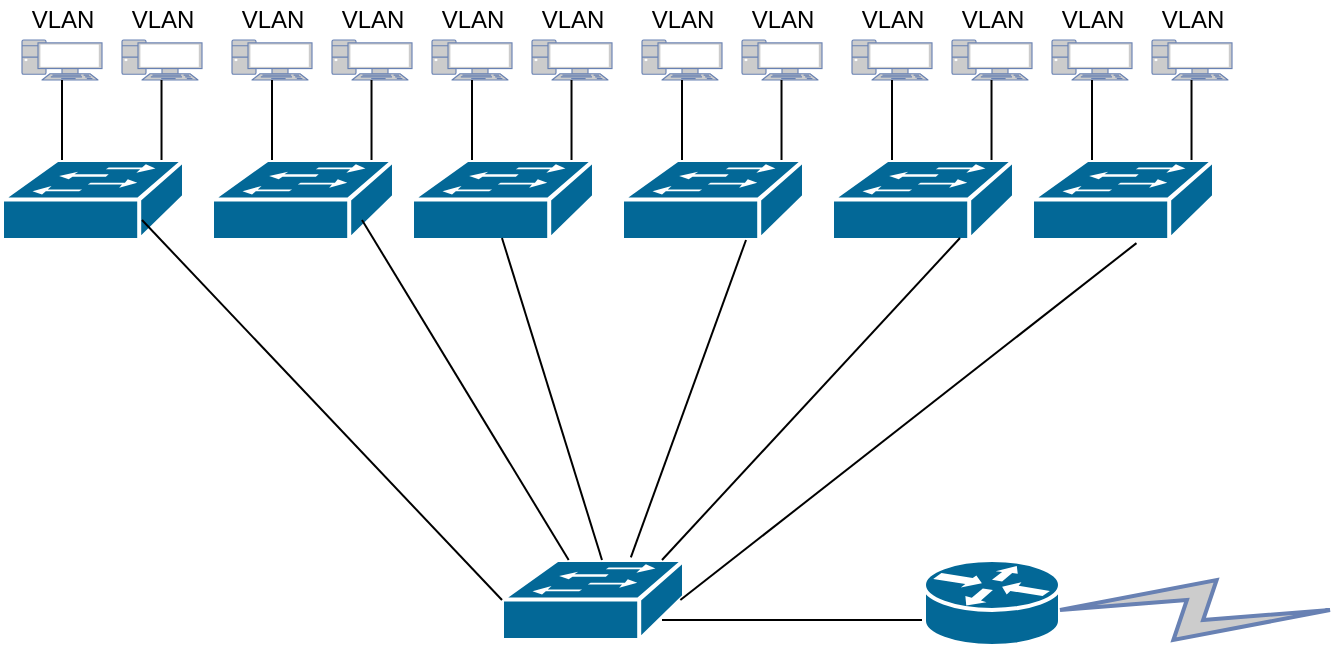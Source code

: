 <mxfile version="12.8.5" type="github">
  <diagram id="GbwHnD-b7ZU8oAO2V3ko" name="Page-1">
    <mxGraphModel dx="1666" dy="771" grid="1" gridSize="10" guides="1" tooltips="1" connect="1" arrows="1" fold="1" page="1" pageScale="1" pageWidth="850" pageHeight="1100" math="0" shadow="0">
      <root>
        <mxCell id="0" />
        <mxCell id="1" parent="0" />
        <mxCell id="EAP7nbtq2uLV0nLtH29_-1" value="" style="shape=mxgraph.cisco.switches.workgroup_switch;html=1;pointerEvents=1;dashed=0;fillColor=#036897;strokeColor=#ffffff;strokeWidth=2;verticalLabelPosition=bottom;verticalAlign=top;align=center;outlineConnect=0;" parent="1" vertex="1">
          <mxGeometry x="20" y="350" width="91" height="40" as="geometry" />
        </mxCell>
        <mxCell id="EAP7nbtq2uLV0nLtH29_-2" value="" style="fontColor=#0066CC;verticalAlign=top;verticalLabelPosition=bottom;labelPosition=center;align=center;html=1;outlineConnect=0;fillColor=#CCCCCC;strokeColor=#6881B3;gradientColor=none;gradientDirection=north;strokeWidth=2;shape=mxgraph.networks.pc;" parent="1" vertex="1">
          <mxGeometry x="30" y="290" width="40" height="20" as="geometry" />
        </mxCell>
        <mxCell id="EAP7nbtq2uLV0nLtH29_-3" value="" style="fontColor=#0066CC;verticalAlign=top;verticalLabelPosition=bottom;labelPosition=center;align=center;html=1;outlineConnect=0;fillColor=#CCCCCC;strokeColor=#6881B3;gradientColor=none;gradientDirection=north;strokeWidth=2;shape=mxgraph.networks.pc;" parent="1" vertex="1">
          <mxGeometry x="80" y="290" width="40" height="20" as="geometry" />
        </mxCell>
        <mxCell id="M5She6nAlUnKsvVRVkDN-1" value="" style="endArrow=none;html=1;" edge="1" parent="1">
          <mxGeometry width="50" height="50" relative="1" as="geometry">
            <mxPoint x="99.76" y="350" as="sourcePoint" />
            <mxPoint x="99.76" y="310" as="targetPoint" />
          </mxGeometry>
        </mxCell>
        <mxCell id="M5She6nAlUnKsvVRVkDN-2" value="" style="endArrow=none;html=1;" edge="1" parent="1">
          <mxGeometry width="50" height="50" relative="1" as="geometry">
            <mxPoint x="50" y="350" as="sourcePoint" />
            <mxPoint x="50" y="310" as="targetPoint" />
          </mxGeometry>
        </mxCell>
        <mxCell id="M5She6nAlUnKsvVRVkDN-3" value="VLAN" style="text;html=1;resizable=0;autosize=1;align=center;verticalAlign=middle;points=[];fillColor=none;strokeColor=none;rounded=0;" vertex="1" parent="1">
          <mxGeometry x="25" y="270" width="50" height="20" as="geometry" />
        </mxCell>
        <mxCell id="M5She6nAlUnKsvVRVkDN-4" value="VLAN" style="text;html=1;resizable=0;autosize=1;align=center;verticalAlign=middle;points=[];fillColor=none;strokeColor=none;rounded=0;" vertex="1" parent="1">
          <mxGeometry x="75" y="270" width="50" height="20" as="geometry" />
        </mxCell>
        <mxCell id="M5She6nAlUnKsvVRVkDN-5" value="" style="shape=mxgraph.cisco.switches.workgroup_switch;html=1;pointerEvents=1;dashed=0;fillColor=#036897;strokeColor=#ffffff;strokeWidth=2;verticalLabelPosition=bottom;verticalAlign=top;align=center;outlineConnect=0;" vertex="1" parent="1">
          <mxGeometry x="125" y="350" width="91" height="40" as="geometry" />
        </mxCell>
        <mxCell id="M5She6nAlUnKsvVRVkDN-6" value="" style="fontColor=#0066CC;verticalAlign=top;verticalLabelPosition=bottom;labelPosition=center;align=center;html=1;outlineConnect=0;fillColor=#CCCCCC;strokeColor=#6881B3;gradientColor=none;gradientDirection=north;strokeWidth=2;shape=mxgraph.networks.pc;" vertex="1" parent="1">
          <mxGeometry x="135" y="290" width="40" height="20" as="geometry" />
        </mxCell>
        <mxCell id="M5She6nAlUnKsvVRVkDN-7" value="" style="fontColor=#0066CC;verticalAlign=top;verticalLabelPosition=bottom;labelPosition=center;align=center;html=1;outlineConnect=0;fillColor=#CCCCCC;strokeColor=#6881B3;gradientColor=none;gradientDirection=north;strokeWidth=2;shape=mxgraph.networks.pc;" vertex="1" parent="1">
          <mxGeometry x="185" y="290" width="40" height="20" as="geometry" />
        </mxCell>
        <mxCell id="M5She6nAlUnKsvVRVkDN-8" value="" style="endArrow=none;html=1;" edge="1" parent="1">
          <mxGeometry width="50" height="50" relative="1" as="geometry">
            <mxPoint x="204.76" y="350" as="sourcePoint" />
            <mxPoint x="204.76" y="310" as="targetPoint" />
          </mxGeometry>
        </mxCell>
        <mxCell id="M5She6nAlUnKsvVRVkDN-9" value="" style="endArrow=none;html=1;" edge="1" parent="1">
          <mxGeometry width="50" height="50" relative="1" as="geometry">
            <mxPoint x="155" y="350" as="sourcePoint" />
            <mxPoint x="155" y="310" as="targetPoint" />
          </mxGeometry>
        </mxCell>
        <mxCell id="M5She6nAlUnKsvVRVkDN-10" value="VLAN" style="text;html=1;resizable=0;autosize=1;align=center;verticalAlign=middle;points=[];fillColor=none;strokeColor=none;rounded=0;" vertex="1" parent="1">
          <mxGeometry x="130" y="270" width="50" height="20" as="geometry" />
        </mxCell>
        <mxCell id="M5She6nAlUnKsvVRVkDN-11" value="VLAN" style="text;html=1;resizable=0;autosize=1;align=center;verticalAlign=middle;points=[];fillColor=none;strokeColor=none;rounded=0;" vertex="1" parent="1">
          <mxGeometry x="180" y="270" width="50" height="20" as="geometry" />
        </mxCell>
        <mxCell id="M5She6nAlUnKsvVRVkDN-12" value="" style="shape=mxgraph.cisco.switches.workgroup_switch;html=1;pointerEvents=1;dashed=0;fillColor=#036897;strokeColor=#ffffff;strokeWidth=2;verticalLabelPosition=bottom;verticalAlign=top;align=center;outlineConnect=0;" vertex="1" parent="1">
          <mxGeometry x="225" y="350" width="91" height="40" as="geometry" />
        </mxCell>
        <mxCell id="M5She6nAlUnKsvVRVkDN-13" value="" style="fontColor=#0066CC;verticalAlign=top;verticalLabelPosition=bottom;labelPosition=center;align=center;html=1;outlineConnect=0;fillColor=#CCCCCC;strokeColor=#6881B3;gradientColor=none;gradientDirection=north;strokeWidth=2;shape=mxgraph.networks.pc;" vertex="1" parent="1">
          <mxGeometry x="235" y="290" width="40" height="20" as="geometry" />
        </mxCell>
        <mxCell id="M5She6nAlUnKsvVRVkDN-14" value="" style="fontColor=#0066CC;verticalAlign=top;verticalLabelPosition=bottom;labelPosition=center;align=center;html=1;outlineConnect=0;fillColor=#CCCCCC;strokeColor=#6881B3;gradientColor=none;gradientDirection=north;strokeWidth=2;shape=mxgraph.networks.pc;" vertex="1" parent="1">
          <mxGeometry x="285" y="290" width="40" height="20" as="geometry" />
        </mxCell>
        <mxCell id="M5She6nAlUnKsvVRVkDN-15" value="" style="endArrow=none;html=1;" edge="1" parent="1">
          <mxGeometry width="50" height="50" relative="1" as="geometry">
            <mxPoint x="304.76" y="350" as="sourcePoint" />
            <mxPoint x="304.76" y="310" as="targetPoint" />
          </mxGeometry>
        </mxCell>
        <mxCell id="M5She6nAlUnKsvVRVkDN-16" value="" style="endArrow=none;html=1;" edge="1" parent="1">
          <mxGeometry width="50" height="50" relative="1" as="geometry">
            <mxPoint x="255" y="350" as="sourcePoint" />
            <mxPoint x="255" y="310" as="targetPoint" />
          </mxGeometry>
        </mxCell>
        <mxCell id="M5She6nAlUnKsvVRVkDN-17" value="VLAN" style="text;html=1;resizable=0;autosize=1;align=center;verticalAlign=middle;points=[];fillColor=none;strokeColor=none;rounded=0;" vertex="1" parent="1">
          <mxGeometry x="230" y="270" width="50" height="20" as="geometry" />
        </mxCell>
        <mxCell id="M5She6nAlUnKsvVRVkDN-18" value="VLAN" style="text;html=1;resizable=0;autosize=1;align=center;verticalAlign=middle;points=[];fillColor=none;strokeColor=none;rounded=0;" vertex="1" parent="1">
          <mxGeometry x="280" y="270" width="50" height="20" as="geometry" />
        </mxCell>
        <mxCell id="M5She6nAlUnKsvVRVkDN-19" value="" style="shape=mxgraph.cisco.switches.workgroup_switch;html=1;pointerEvents=1;dashed=0;fillColor=#036897;strokeColor=#ffffff;strokeWidth=2;verticalLabelPosition=bottom;verticalAlign=top;align=center;outlineConnect=0;" vertex="1" parent="1">
          <mxGeometry x="330" y="350" width="91" height="40" as="geometry" />
        </mxCell>
        <mxCell id="M5She6nAlUnKsvVRVkDN-20" value="" style="fontColor=#0066CC;verticalAlign=top;verticalLabelPosition=bottom;labelPosition=center;align=center;html=1;outlineConnect=0;fillColor=#CCCCCC;strokeColor=#6881B3;gradientColor=none;gradientDirection=north;strokeWidth=2;shape=mxgraph.networks.pc;" vertex="1" parent="1">
          <mxGeometry x="340" y="290" width="40" height="20" as="geometry" />
        </mxCell>
        <mxCell id="M5She6nAlUnKsvVRVkDN-21" value="" style="fontColor=#0066CC;verticalAlign=top;verticalLabelPosition=bottom;labelPosition=center;align=center;html=1;outlineConnect=0;fillColor=#CCCCCC;strokeColor=#6881B3;gradientColor=none;gradientDirection=north;strokeWidth=2;shape=mxgraph.networks.pc;" vertex="1" parent="1">
          <mxGeometry x="390" y="290" width="40" height="20" as="geometry" />
        </mxCell>
        <mxCell id="M5She6nAlUnKsvVRVkDN-22" value="" style="endArrow=none;html=1;" edge="1" parent="1">
          <mxGeometry width="50" height="50" relative="1" as="geometry">
            <mxPoint x="409.76" y="350" as="sourcePoint" />
            <mxPoint x="409.76" y="310" as="targetPoint" />
          </mxGeometry>
        </mxCell>
        <mxCell id="M5She6nAlUnKsvVRVkDN-23" value="" style="endArrow=none;html=1;" edge="1" parent="1">
          <mxGeometry width="50" height="50" relative="1" as="geometry">
            <mxPoint x="360" y="350" as="sourcePoint" />
            <mxPoint x="360" y="310" as="targetPoint" />
          </mxGeometry>
        </mxCell>
        <mxCell id="M5She6nAlUnKsvVRVkDN-24" value="VLAN" style="text;html=1;resizable=0;autosize=1;align=center;verticalAlign=middle;points=[];fillColor=none;strokeColor=none;rounded=0;" vertex="1" parent="1">
          <mxGeometry x="335" y="270" width="50" height="20" as="geometry" />
        </mxCell>
        <mxCell id="M5She6nAlUnKsvVRVkDN-25" value="VLAN" style="text;html=1;resizable=0;autosize=1;align=center;verticalAlign=middle;points=[];fillColor=none;strokeColor=none;rounded=0;" vertex="1" parent="1">
          <mxGeometry x="385" y="270" width="50" height="20" as="geometry" />
        </mxCell>
        <mxCell id="M5She6nAlUnKsvVRVkDN-26" value="" style="shape=mxgraph.cisco.switches.workgroup_switch;html=1;pointerEvents=1;dashed=0;fillColor=#036897;strokeColor=#ffffff;strokeWidth=2;verticalLabelPosition=bottom;verticalAlign=top;align=center;outlineConnect=0;" vertex="1" parent="1">
          <mxGeometry x="435" y="350" width="91" height="40" as="geometry" />
        </mxCell>
        <mxCell id="M5She6nAlUnKsvVRVkDN-27" value="" style="fontColor=#0066CC;verticalAlign=top;verticalLabelPosition=bottom;labelPosition=center;align=center;html=1;outlineConnect=0;fillColor=#CCCCCC;strokeColor=#6881B3;gradientColor=none;gradientDirection=north;strokeWidth=2;shape=mxgraph.networks.pc;" vertex="1" parent="1">
          <mxGeometry x="445" y="290" width="40" height="20" as="geometry" />
        </mxCell>
        <mxCell id="M5She6nAlUnKsvVRVkDN-28" value="" style="fontColor=#0066CC;verticalAlign=top;verticalLabelPosition=bottom;labelPosition=center;align=center;html=1;outlineConnect=0;fillColor=#CCCCCC;strokeColor=#6881B3;gradientColor=none;gradientDirection=north;strokeWidth=2;shape=mxgraph.networks.pc;" vertex="1" parent="1">
          <mxGeometry x="495" y="290" width="40" height="20" as="geometry" />
        </mxCell>
        <mxCell id="M5She6nAlUnKsvVRVkDN-29" value="" style="endArrow=none;html=1;" edge="1" parent="1">
          <mxGeometry width="50" height="50" relative="1" as="geometry">
            <mxPoint x="514.76" y="350" as="sourcePoint" />
            <mxPoint x="514.76" y="310" as="targetPoint" />
          </mxGeometry>
        </mxCell>
        <mxCell id="M5She6nAlUnKsvVRVkDN-30" value="" style="endArrow=none;html=1;" edge="1" parent="1">
          <mxGeometry width="50" height="50" relative="1" as="geometry">
            <mxPoint x="465" y="350" as="sourcePoint" />
            <mxPoint x="465" y="310" as="targetPoint" />
          </mxGeometry>
        </mxCell>
        <mxCell id="M5She6nAlUnKsvVRVkDN-31" value="VLAN" style="text;html=1;resizable=0;autosize=1;align=center;verticalAlign=middle;points=[];fillColor=none;strokeColor=none;rounded=0;" vertex="1" parent="1">
          <mxGeometry x="440" y="270" width="50" height="20" as="geometry" />
        </mxCell>
        <mxCell id="M5She6nAlUnKsvVRVkDN-32" value="VLAN" style="text;html=1;resizable=0;autosize=1;align=center;verticalAlign=middle;points=[];fillColor=none;strokeColor=none;rounded=0;" vertex="1" parent="1">
          <mxGeometry x="490" y="270" width="50" height="20" as="geometry" />
        </mxCell>
        <mxCell id="M5She6nAlUnKsvVRVkDN-33" value="" style="shape=mxgraph.cisco.switches.workgroup_switch;html=1;pointerEvents=1;dashed=0;fillColor=#036897;strokeColor=#ffffff;strokeWidth=2;verticalLabelPosition=bottom;verticalAlign=top;align=center;outlineConnect=0;" vertex="1" parent="1">
          <mxGeometry x="535" y="350" width="91" height="40" as="geometry" />
        </mxCell>
        <mxCell id="M5She6nAlUnKsvVRVkDN-34" value="" style="fontColor=#0066CC;verticalAlign=top;verticalLabelPosition=bottom;labelPosition=center;align=center;html=1;outlineConnect=0;fillColor=#CCCCCC;strokeColor=#6881B3;gradientColor=none;gradientDirection=north;strokeWidth=2;shape=mxgraph.networks.pc;" vertex="1" parent="1">
          <mxGeometry x="545" y="290" width="40" height="20" as="geometry" />
        </mxCell>
        <mxCell id="M5She6nAlUnKsvVRVkDN-35" value="" style="fontColor=#0066CC;verticalAlign=top;verticalLabelPosition=bottom;labelPosition=center;align=center;html=1;outlineConnect=0;fillColor=#CCCCCC;strokeColor=#6881B3;gradientColor=none;gradientDirection=north;strokeWidth=2;shape=mxgraph.networks.pc;" vertex="1" parent="1">
          <mxGeometry x="595" y="290" width="40" height="20" as="geometry" />
        </mxCell>
        <mxCell id="M5She6nAlUnKsvVRVkDN-36" value="" style="endArrow=none;html=1;" edge="1" parent="1">
          <mxGeometry width="50" height="50" relative="1" as="geometry">
            <mxPoint x="614.76" y="350" as="sourcePoint" />
            <mxPoint x="614.76" y="310" as="targetPoint" />
          </mxGeometry>
        </mxCell>
        <mxCell id="M5She6nAlUnKsvVRVkDN-37" value="" style="endArrow=none;html=1;" edge="1" parent="1">
          <mxGeometry width="50" height="50" relative="1" as="geometry">
            <mxPoint x="565" y="350" as="sourcePoint" />
            <mxPoint x="565" y="310" as="targetPoint" />
          </mxGeometry>
        </mxCell>
        <mxCell id="M5She6nAlUnKsvVRVkDN-38" value="VLAN" style="text;html=1;resizable=0;autosize=1;align=center;verticalAlign=middle;points=[];fillColor=none;strokeColor=none;rounded=0;" vertex="1" parent="1">
          <mxGeometry x="540" y="270" width="50" height="20" as="geometry" />
        </mxCell>
        <mxCell id="M5She6nAlUnKsvVRVkDN-39" value="VLAN" style="text;html=1;resizable=0;autosize=1;align=center;verticalAlign=middle;points=[];fillColor=none;strokeColor=none;rounded=0;" vertex="1" parent="1">
          <mxGeometry x="590" y="270" width="50" height="20" as="geometry" />
        </mxCell>
        <mxCell id="M5She6nAlUnKsvVRVkDN-40" value="" style="shape=mxgraph.cisco.switches.workgroup_switch;html=1;pointerEvents=1;dashed=0;fillColor=#036897;strokeColor=#ffffff;strokeWidth=2;verticalLabelPosition=bottom;verticalAlign=top;align=center;outlineConnect=0;" vertex="1" parent="1">
          <mxGeometry x="270" y="550" width="91" height="40" as="geometry" />
        </mxCell>
        <mxCell id="M5She6nAlUnKsvVRVkDN-41" value="" style="shape=mxgraph.cisco.routers.router;html=1;pointerEvents=1;dashed=0;fillColor=#036897;strokeColor=#ffffff;strokeWidth=2;verticalLabelPosition=bottom;verticalAlign=top;align=center;outlineConnect=0;" vertex="1" parent="1">
          <mxGeometry x="481" y="550" width="68" height="43" as="geometry" />
        </mxCell>
        <mxCell id="M5She6nAlUnKsvVRVkDN-42" value="" style="endArrow=none;html=1;entryX=0.574;entryY=1.039;entryDx=0;entryDy=0;entryPerimeter=0;exitX=0.98;exitY=0.5;exitDx=0;exitDy=0;exitPerimeter=0;" edge="1" parent="1" source="M5She6nAlUnKsvVRVkDN-40" target="M5She6nAlUnKsvVRVkDN-33">
          <mxGeometry width="50" height="50" relative="1" as="geometry">
            <mxPoint x="370" y="560" as="sourcePoint" />
            <mxPoint x="411" y="500" as="targetPoint" />
          </mxGeometry>
        </mxCell>
        <mxCell id="M5She6nAlUnKsvVRVkDN-43" value="" style="endArrow=none;html=1;entryX=0;entryY=0.98;entryDx=0;entryDy=0;entryPerimeter=0;" edge="1" parent="1">
          <mxGeometry width="50" height="50" relative="1" as="geometry">
            <mxPoint x="350" y="550" as="sourcePoint" />
            <mxPoint x="499" y="389.0" as="targetPoint" />
          </mxGeometry>
        </mxCell>
        <mxCell id="M5She6nAlUnKsvVRVkDN-44" value="" style="endArrow=none;html=1;entryX=0;entryY=0.98;entryDx=0;entryDy=0;entryPerimeter=0;exitX=0.708;exitY=-0.033;exitDx=0;exitDy=0;exitPerimeter=0;" edge="1" parent="1" source="M5She6nAlUnKsvVRVkDN-40">
          <mxGeometry width="50" height="50" relative="1" as="geometry">
            <mxPoint x="218" y="550.8" as="sourcePoint" />
            <mxPoint x="392" y="390.0" as="targetPoint" />
          </mxGeometry>
        </mxCell>
        <mxCell id="M5She6nAlUnKsvVRVkDN-45" value="" style="endArrow=none;html=1;entryX=0;entryY=0.98;entryDx=0;entryDy=0;entryPerimeter=0;" edge="1" parent="1">
          <mxGeometry width="50" height="50" relative="1" as="geometry">
            <mxPoint x="320" y="550" as="sourcePoint" />
            <mxPoint x="270" y="389.0" as="targetPoint" />
          </mxGeometry>
        </mxCell>
        <mxCell id="M5She6nAlUnKsvVRVkDN-48" value="" style="endArrow=none;html=1;entryX=0;entryY=0.98;entryDx=0;entryDy=0;entryPerimeter=0;" edge="1" parent="1" source="M5She6nAlUnKsvVRVkDN-40">
          <mxGeometry width="50" height="50" relative="1" as="geometry">
            <mxPoint x="250" y="541" as="sourcePoint" />
            <mxPoint x="200" y="380" as="targetPoint" />
          </mxGeometry>
        </mxCell>
        <mxCell id="M5She6nAlUnKsvVRVkDN-49" value="" style="endArrow=none;html=1;entryX=0;entryY=0.98;entryDx=0;entryDy=0;entryPerimeter=0;exitX=0;exitY=0.5;exitDx=0;exitDy=0;exitPerimeter=0;" edge="1" parent="1" source="M5She6nAlUnKsvVRVkDN-40">
          <mxGeometry width="50" height="50" relative="1" as="geometry">
            <mxPoint x="140" y="541" as="sourcePoint" />
            <mxPoint x="90" y="380" as="targetPoint" />
          </mxGeometry>
        </mxCell>
        <mxCell id="M5She6nAlUnKsvVRVkDN-51" value="" style="endArrow=none;html=1;" edge="1" parent="1">
          <mxGeometry width="50" height="50" relative="1" as="geometry">
            <mxPoint x="480" y="580" as="sourcePoint" />
            <mxPoint x="350" y="580" as="targetPoint" />
          </mxGeometry>
        </mxCell>
        <mxCell id="M5She6nAlUnKsvVRVkDN-53" value="" style="fontColor=#0066CC;verticalAlign=top;verticalLabelPosition=bottom;labelPosition=center;align=center;html=1;outlineConnect=0;fillColor=#CCCCCC;strokeColor=#6881B3;gradientColor=none;gradientDirection=north;strokeWidth=2;shape=mxgraph.networks.comm_link;direction=south;" vertex="1" parent="1">
          <mxGeometry x="549" y="560" width="135" height="30" as="geometry" />
        </mxCell>
      </root>
    </mxGraphModel>
  </diagram>
</mxfile>
